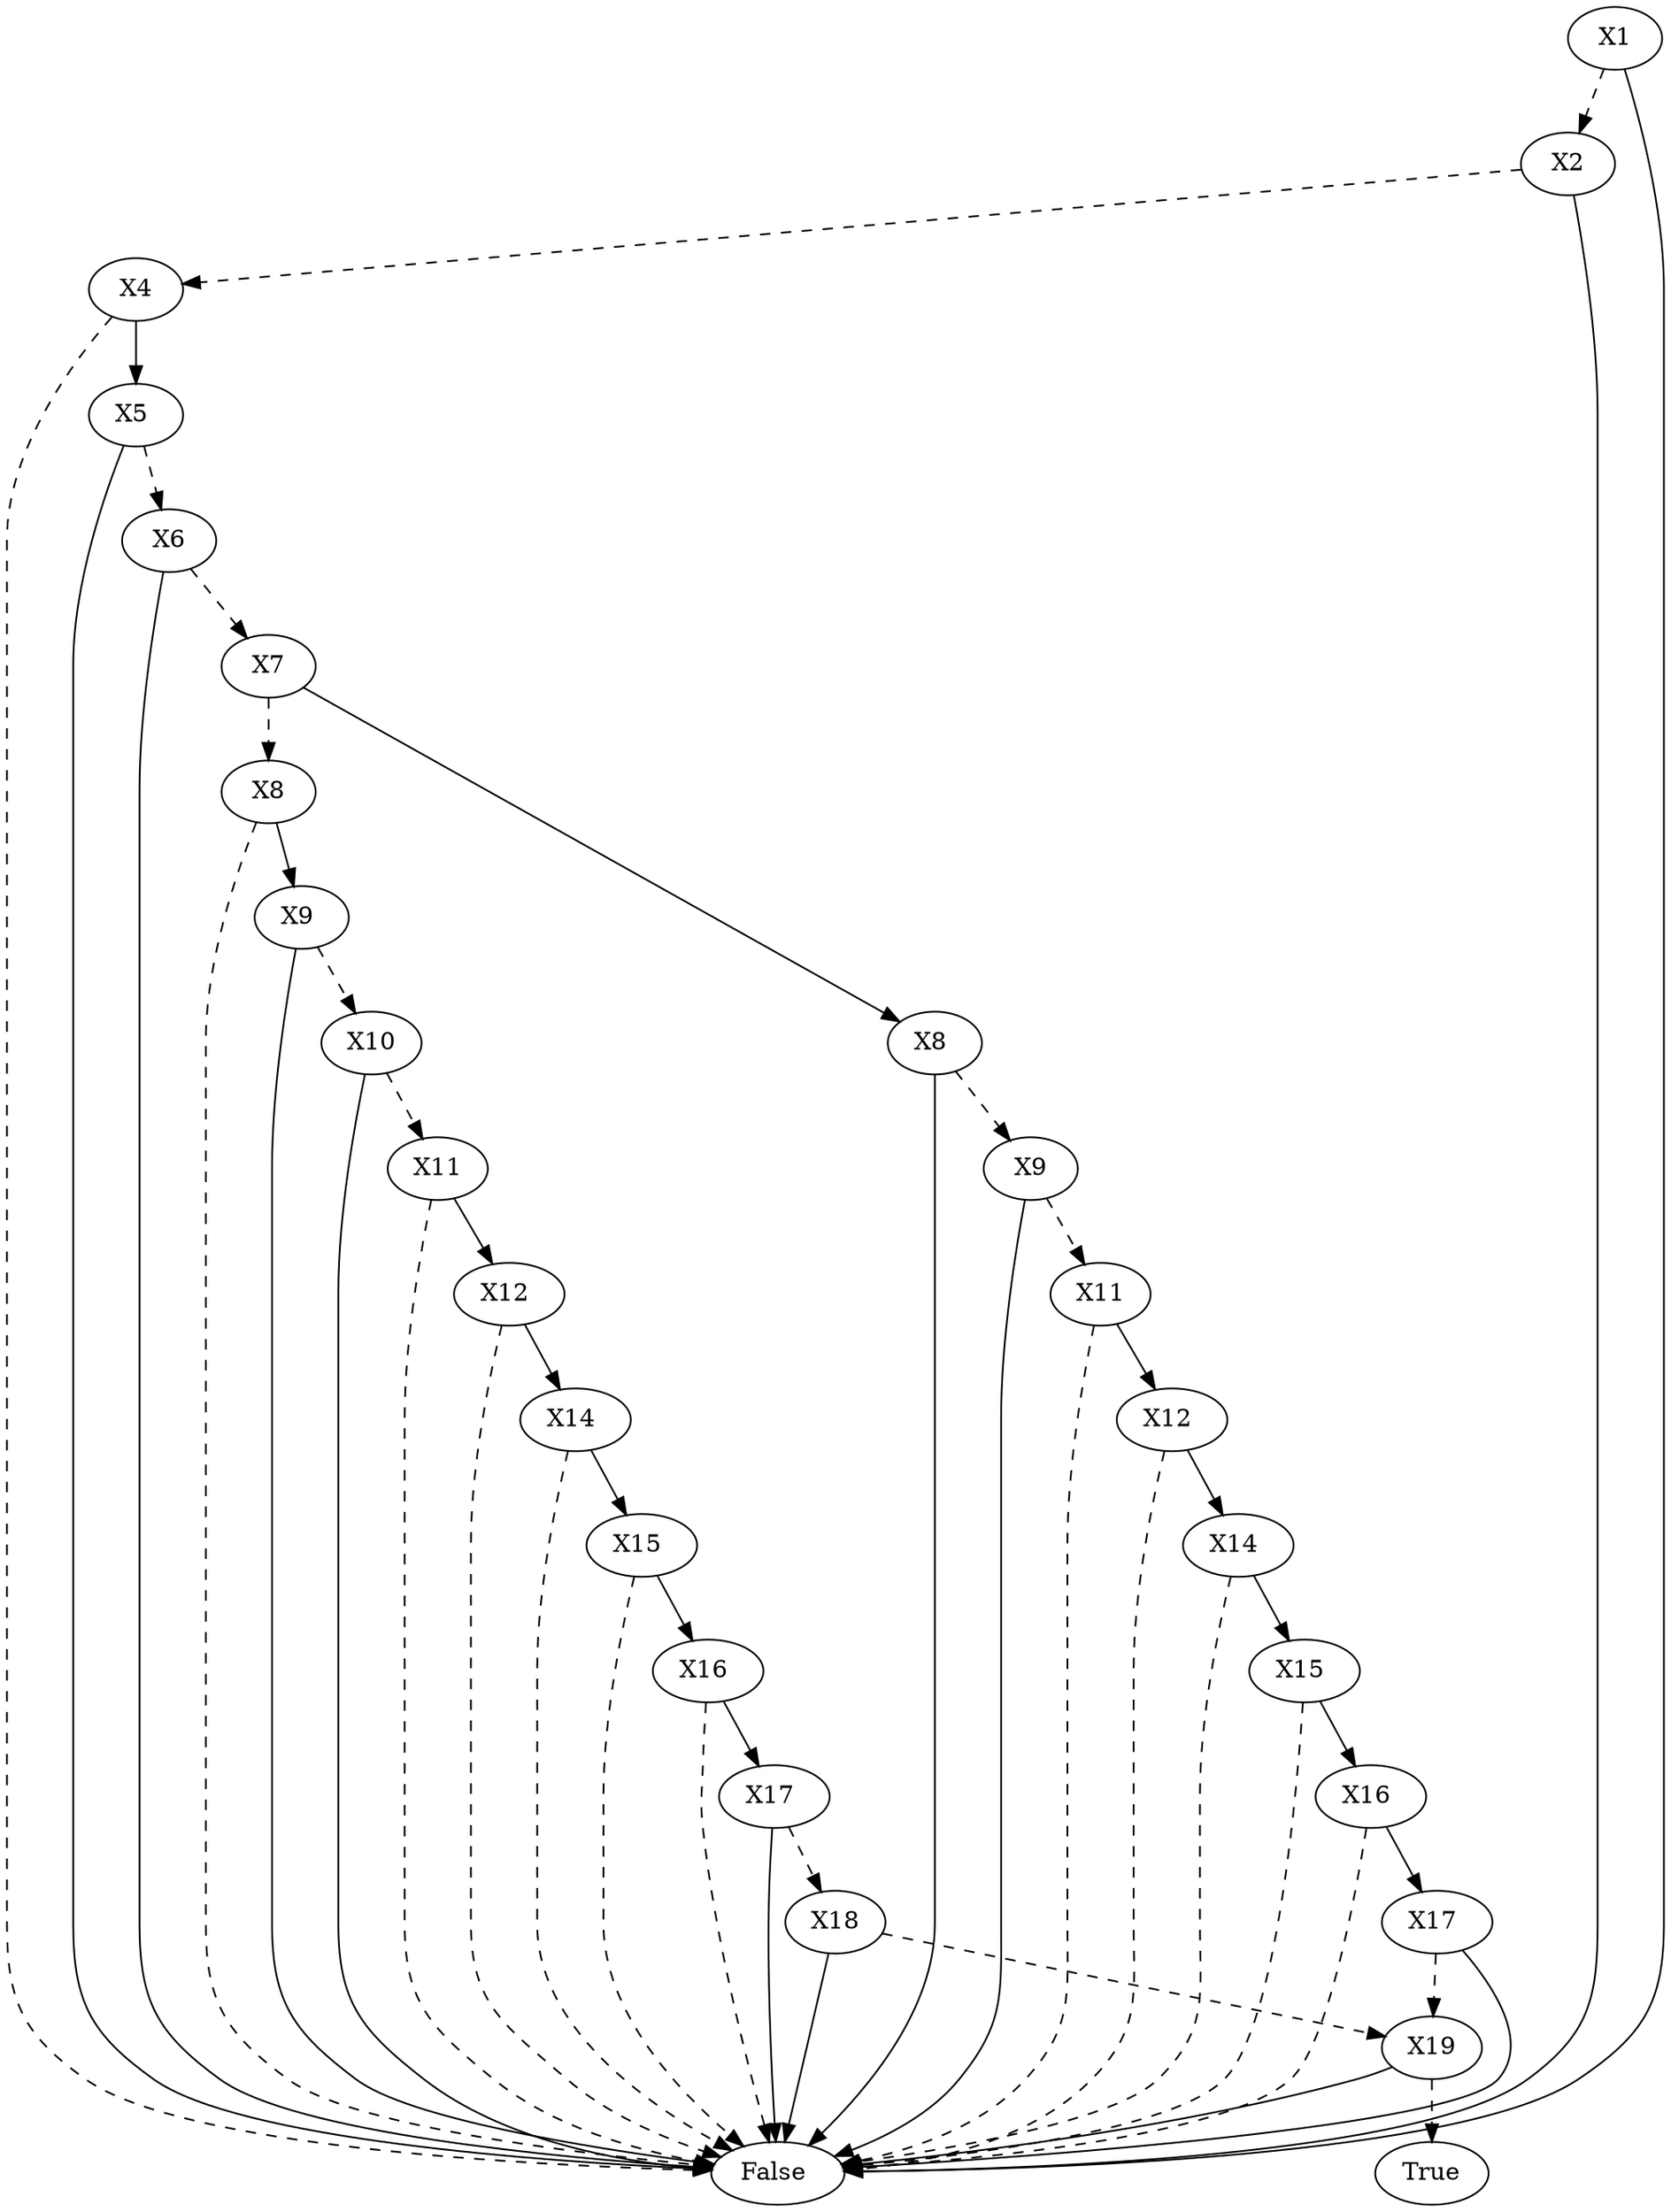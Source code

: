 digraph{140558039749184[label=X1]140558039745104[label="X2"]
140558039749184 -> 140558039745104[style=dashed label="" fontcolor = gray]
140558018144784[label="X4"]
140558039745104 -> 140558018144784[style=dashed label="" fontcolor = gray]
140558039747360[label="False"]
140558018144784 -> 140558039747360[style=dashed label="" fontcolor = gray]
140558040085024[label="X5 "]
140558018144784 -> 140558040085024 [label="" fontcolor = gray]
140558037873232[label="X6"]
140558040085024 -> 140558037873232[style=dashed label="" fontcolor = gray]
140558037865072[label="X7"]
140558037873232 -> 140558037865072[style=dashed label="" fontcolor = gray]
140558037866896[label="X8"]
140558037865072 -> 140558037866896[style=dashed label="" fontcolor = gray]
140558039747360[label="False"]
140558037866896 -> 140558039747360[style=dashed label="" fontcolor = gray]
140557504350144[label="X9 "]
140558037866896 -> 140557504350144 [label="" fontcolor = gray]
140557504350192[label="X10"]
140557504350144 -> 140557504350192[style=dashed label="" fontcolor = gray]
140557504354848[label="X11"]
140557504350192 -> 140557504354848[style=dashed label="" fontcolor = gray]
140558039747360[label="False"]
140557504354848 -> 140558039747360[style=dashed label="" fontcolor = gray]
140557504355328[label="X12 "]
140557504354848 -> 140557504355328 [label="" fontcolor = gray]
140558039747360[label="False"]
140557504355328 -> 140558039747360[style=dashed label="" fontcolor = gray]
140557504363200[label="X14 "]
140557504355328 -> 140557504363200 [label="" fontcolor = gray]
140558039747360[label="False"]
140557504363200 -> 140558039747360[style=dashed label="" fontcolor = gray]
140557504358016[label="X15 "]
140557504363200 -> 140557504358016 [label="" fontcolor = gray]
140558039747360[label="False"]
140557504358016 -> 140558039747360[style=dashed label="" fontcolor = gray]
140557504357920[label="X16 "]
140557504358016 -> 140557504357920 [label="" fontcolor = gray]
140558039747360[label="False"]
140557504357920 -> 140558039747360[style=dashed label="" fontcolor = gray]
140557504362432[label="X17 "]
140557504357920 -> 140557504362432 [label="" fontcolor = gray]
140557504356000[label="X18"]
140557504362432 -> 140557504356000[style=dashed label="" fontcolor = gray]
140557504359216[label="X19"]
140557504356000 -> 140557504359216[style=dashed label="" fontcolor = gray]
140558039747648[label="True"]
140557504359216 -> 140558039747648[style=dashed label="" fontcolor = gray]
140558039747360[label="False "]
140557504359216 -> 140558039747360 [label="" fontcolor = gray]
140558039747360[label="False "]
140557504356000 -> 140558039747360 [label="" fontcolor = gray]
140558039747360[label="False "]
140557504362432 -> 140558039747360 [label="" fontcolor = gray]
140558039747360[label="False "]
140557504350192 -> 140558039747360 [label="" fontcolor = gray]
140558039747360[label="False "]
140557504350144 -> 140558039747360 [label="" fontcolor = gray]
140557504350624[label="X8 "]
140558037865072 -> 140557504350624 [label="" fontcolor = gray]
140557504356144[label="X9"]
140557504350624 -> 140557504356144[style=dashed label="" fontcolor = gray]
140557504351776[label="X11"]
140557504356144 -> 140557504351776[style=dashed label="" fontcolor = gray]
140558039747360[label="False"]
140557504351776 -> 140558039747360[style=dashed label="" fontcolor = gray]
140557504358688[label="X12 "]
140557504351776 -> 140557504358688 [label="" fontcolor = gray]
140558039747360[label="False"]
140557504358688 -> 140558039747360[style=dashed label="" fontcolor = gray]
140557504354272[label="X14 "]
140557504358688 -> 140557504354272 [label="" fontcolor = gray]
140558039747360[label="False"]
140557504354272 -> 140558039747360[style=dashed label="" fontcolor = gray]
140558038561264[label="X15 "]
140557504354272 -> 140558038561264 [label="" fontcolor = gray]
140558039747360[label="False"]
140558038561264 -> 140558039747360[style=dashed label="" fontcolor = gray]
140558038549072[label="X16 "]
140558038561264 -> 140558038549072 [label="" fontcolor = gray]
140558039747360[label="False"]
140558038549072 -> 140558039747360[style=dashed label="" fontcolor = gray]
140558038553056[label="X17 "]
140558038549072 -> 140558038553056 [label="" fontcolor = gray]
140557504359216[label="X19"]
140558038553056 -> 140557504359216[style=dashed label="" fontcolor = gray]
140558039747360[label="False "]
140558038553056 -> 140558039747360 [label="" fontcolor = gray]
140558039747360[label="False "]
140557504356144 -> 140558039747360 [label="" fontcolor = gray]
140558039747360[label="False "]
140557504350624 -> 140558039747360 [label="" fontcolor = gray]
140558039747360[label="False "]
140558037873232 -> 140558039747360 [label="" fontcolor = gray]
140558039747360[label="False "]
140558040085024 -> 140558039747360 [label="" fontcolor = gray]
140558039747360[label="False "]
140558039745104 -> 140558039747360 [label="" fontcolor = gray]
140558039747360[label="False "]
140558039749184 -> 140558039747360 [label="" fontcolor = gray]
}